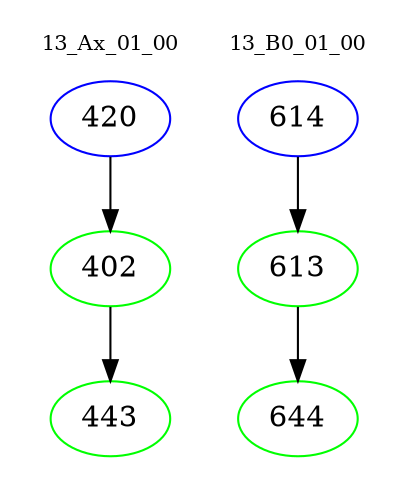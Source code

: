 digraph{
subgraph cluster_0 {
color = white
label = "13_Ax_01_00";
fontsize=10;
T0_420 [label="420", color="blue"]
T0_420 -> T0_402 [color="black"]
T0_402 [label="402", color="green"]
T0_402 -> T0_443 [color="black"]
T0_443 [label="443", color="green"]
}
subgraph cluster_1 {
color = white
label = "13_B0_01_00";
fontsize=10;
T1_614 [label="614", color="blue"]
T1_614 -> T1_613 [color="black"]
T1_613 [label="613", color="green"]
T1_613 -> T1_644 [color="black"]
T1_644 [label="644", color="green"]
}
}
